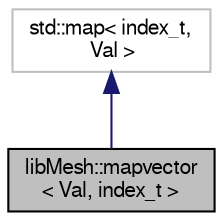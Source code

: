 digraph "libMesh::mapvector&lt; Val, index_t &gt;"
{
  edge [fontname="FreeSans",fontsize="10",labelfontname="FreeSans",labelfontsize="10"];
  node [fontname="FreeSans",fontsize="10",shape=record];
  Node1 [label="libMesh::mapvector\l\< Val, index_t \>",height=0.2,width=0.4,color="black", fillcolor="grey75", style="filled", fontcolor="black"];
  Node2 -> Node1 [dir="back",color="midnightblue",fontsize="10",style="solid",fontname="FreeSans"];
  Node2 [label="std::map\< index_t,\l Val \>",height=0.2,width=0.4,color="grey75", fillcolor="white", style="filled"];
}
